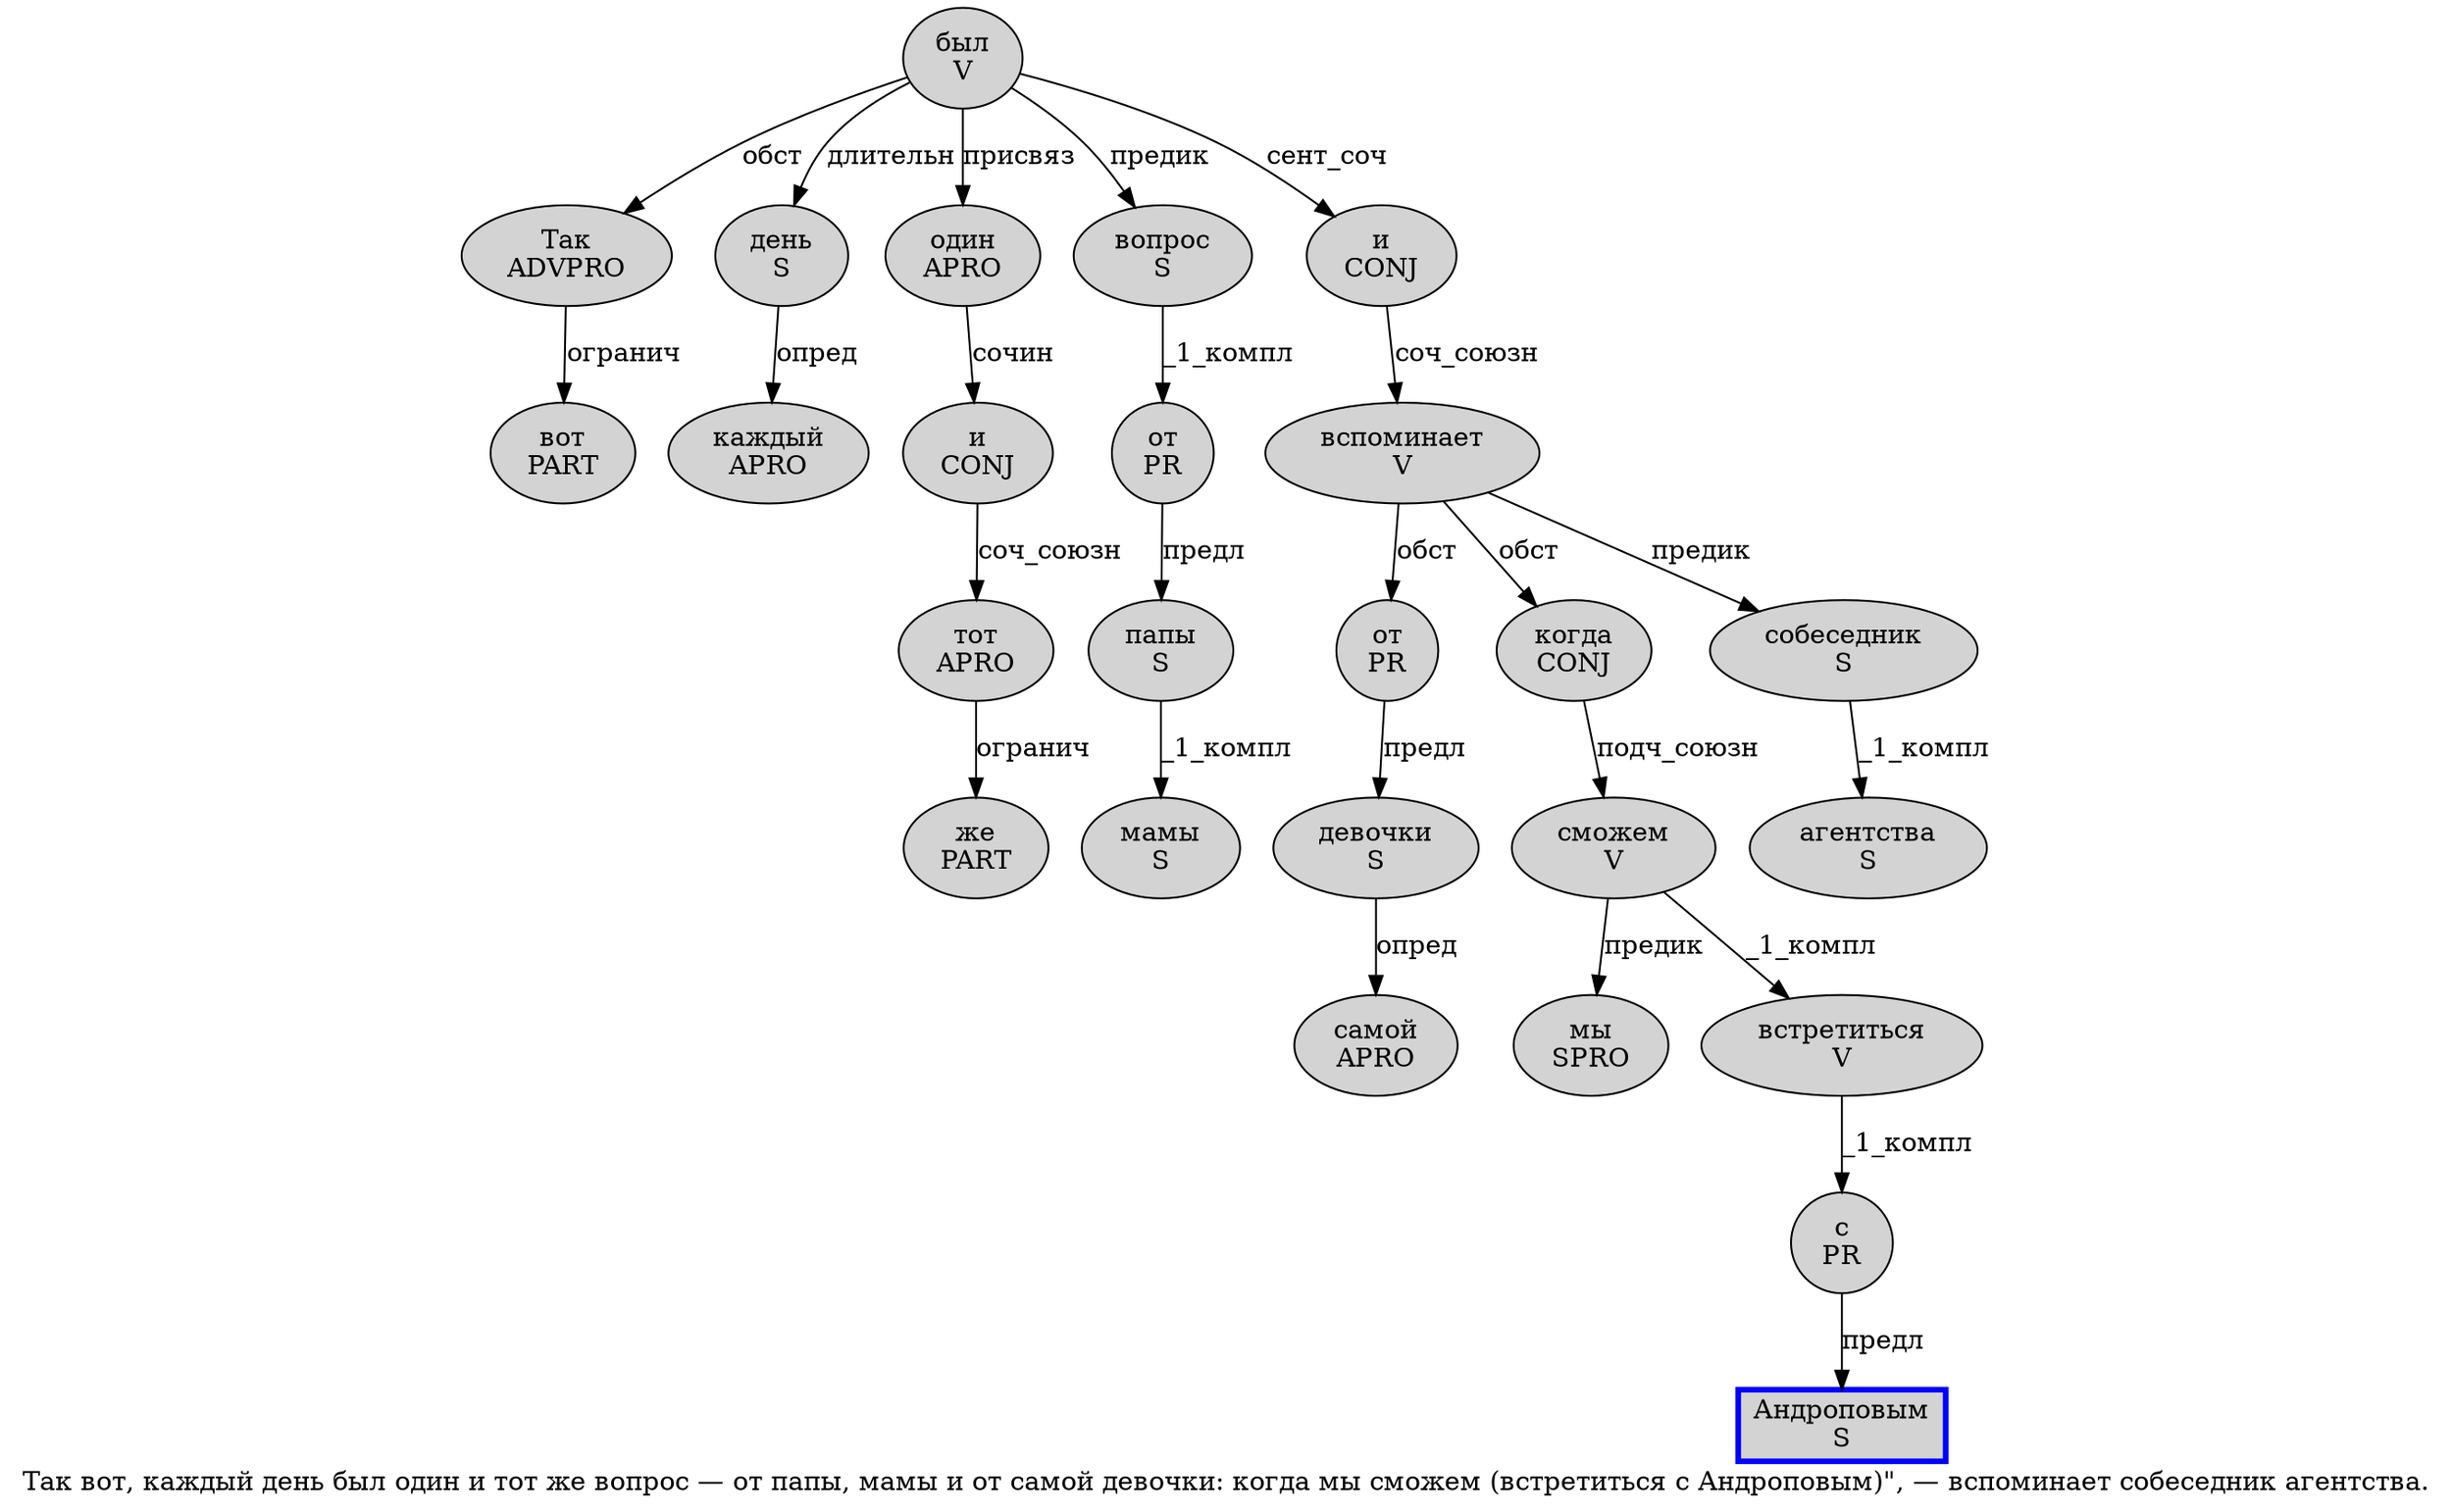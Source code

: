 digraph SENTENCE_961 {
	graph [label="Так вот, каждый день был один и тот же вопрос — от папы, мамы и от самой девочки: когда мы сможем (встретиться с Андроповым)\", — вспоминает собеседник агентства."]
	node [style=filled]
		0 [label="Так
ADVPRO" color="" fillcolor=lightgray penwidth=1 shape=ellipse]
		1 [label="вот
PART" color="" fillcolor=lightgray penwidth=1 shape=ellipse]
		3 [label="каждый
APRO" color="" fillcolor=lightgray penwidth=1 shape=ellipse]
		4 [label="день
S" color="" fillcolor=lightgray penwidth=1 shape=ellipse]
		5 [label="был
V" color="" fillcolor=lightgray penwidth=1 shape=ellipse]
		6 [label="один
APRO" color="" fillcolor=lightgray penwidth=1 shape=ellipse]
		7 [label="и
CONJ" color="" fillcolor=lightgray penwidth=1 shape=ellipse]
		8 [label="тот
APRO" color="" fillcolor=lightgray penwidth=1 shape=ellipse]
		9 [label="же
PART" color="" fillcolor=lightgray penwidth=1 shape=ellipse]
		10 [label="вопрос
S" color="" fillcolor=lightgray penwidth=1 shape=ellipse]
		12 [label="от
PR" color="" fillcolor=lightgray penwidth=1 shape=ellipse]
		13 [label="папы
S" color="" fillcolor=lightgray penwidth=1 shape=ellipse]
		15 [label="мамы
S" color="" fillcolor=lightgray penwidth=1 shape=ellipse]
		16 [label="и
CONJ" color="" fillcolor=lightgray penwidth=1 shape=ellipse]
		17 [label="от
PR" color="" fillcolor=lightgray penwidth=1 shape=ellipse]
		18 [label="самой
APRO" color="" fillcolor=lightgray penwidth=1 shape=ellipse]
		19 [label="девочки
S" color="" fillcolor=lightgray penwidth=1 shape=ellipse]
		21 [label="когда
CONJ" color="" fillcolor=lightgray penwidth=1 shape=ellipse]
		22 [label="мы
SPRO" color="" fillcolor=lightgray penwidth=1 shape=ellipse]
		23 [label="сможем
V" color="" fillcolor=lightgray penwidth=1 shape=ellipse]
		25 [label="встретиться
V" color="" fillcolor=lightgray penwidth=1 shape=ellipse]
		26 [label="с
PR" color="" fillcolor=lightgray penwidth=1 shape=ellipse]
		27 [label="Андроповым
S" color=blue fillcolor=lightgray penwidth=3 shape=box]
		32 [label="вспоминает
V" color="" fillcolor=lightgray penwidth=1 shape=ellipse]
		33 [label="собеседник
S" color="" fillcolor=lightgray penwidth=1 shape=ellipse]
		34 [label="агентства
S" color="" fillcolor=lightgray penwidth=1 shape=ellipse]
			6 -> 7 [label="сочин"]
			12 -> 13 [label="предл"]
			23 -> 22 [label="предик"]
			23 -> 25 [label="_1_компл"]
			17 -> 19 [label="предл"]
			21 -> 23 [label="подч_союзн"]
			26 -> 27 [label="предл"]
			16 -> 32 [label="соч_союзн"]
			7 -> 8 [label="соч_союзн"]
			0 -> 1 [label="огранич"]
			8 -> 9 [label="огранич"]
			13 -> 15 [label="_1_компл"]
			32 -> 17 [label="обст"]
			32 -> 21 [label="обст"]
			32 -> 33 [label="предик"]
			19 -> 18 [label="опред"]
			5 -> 0 [label="обст"]
			5 -> 4 [label="длительн"]
			5 -> 6 [label="присвяз"]
			5 -> 10 [label="предик"]
			5 -> 16 [label="сент_соч"]
			25 -> 26 [label="_1_компл"]
			4 -> 3 [label="опред"]
			10 -> 12 [label="_1_компл"]
			33 -> 34 [label="_1_компл"]
}